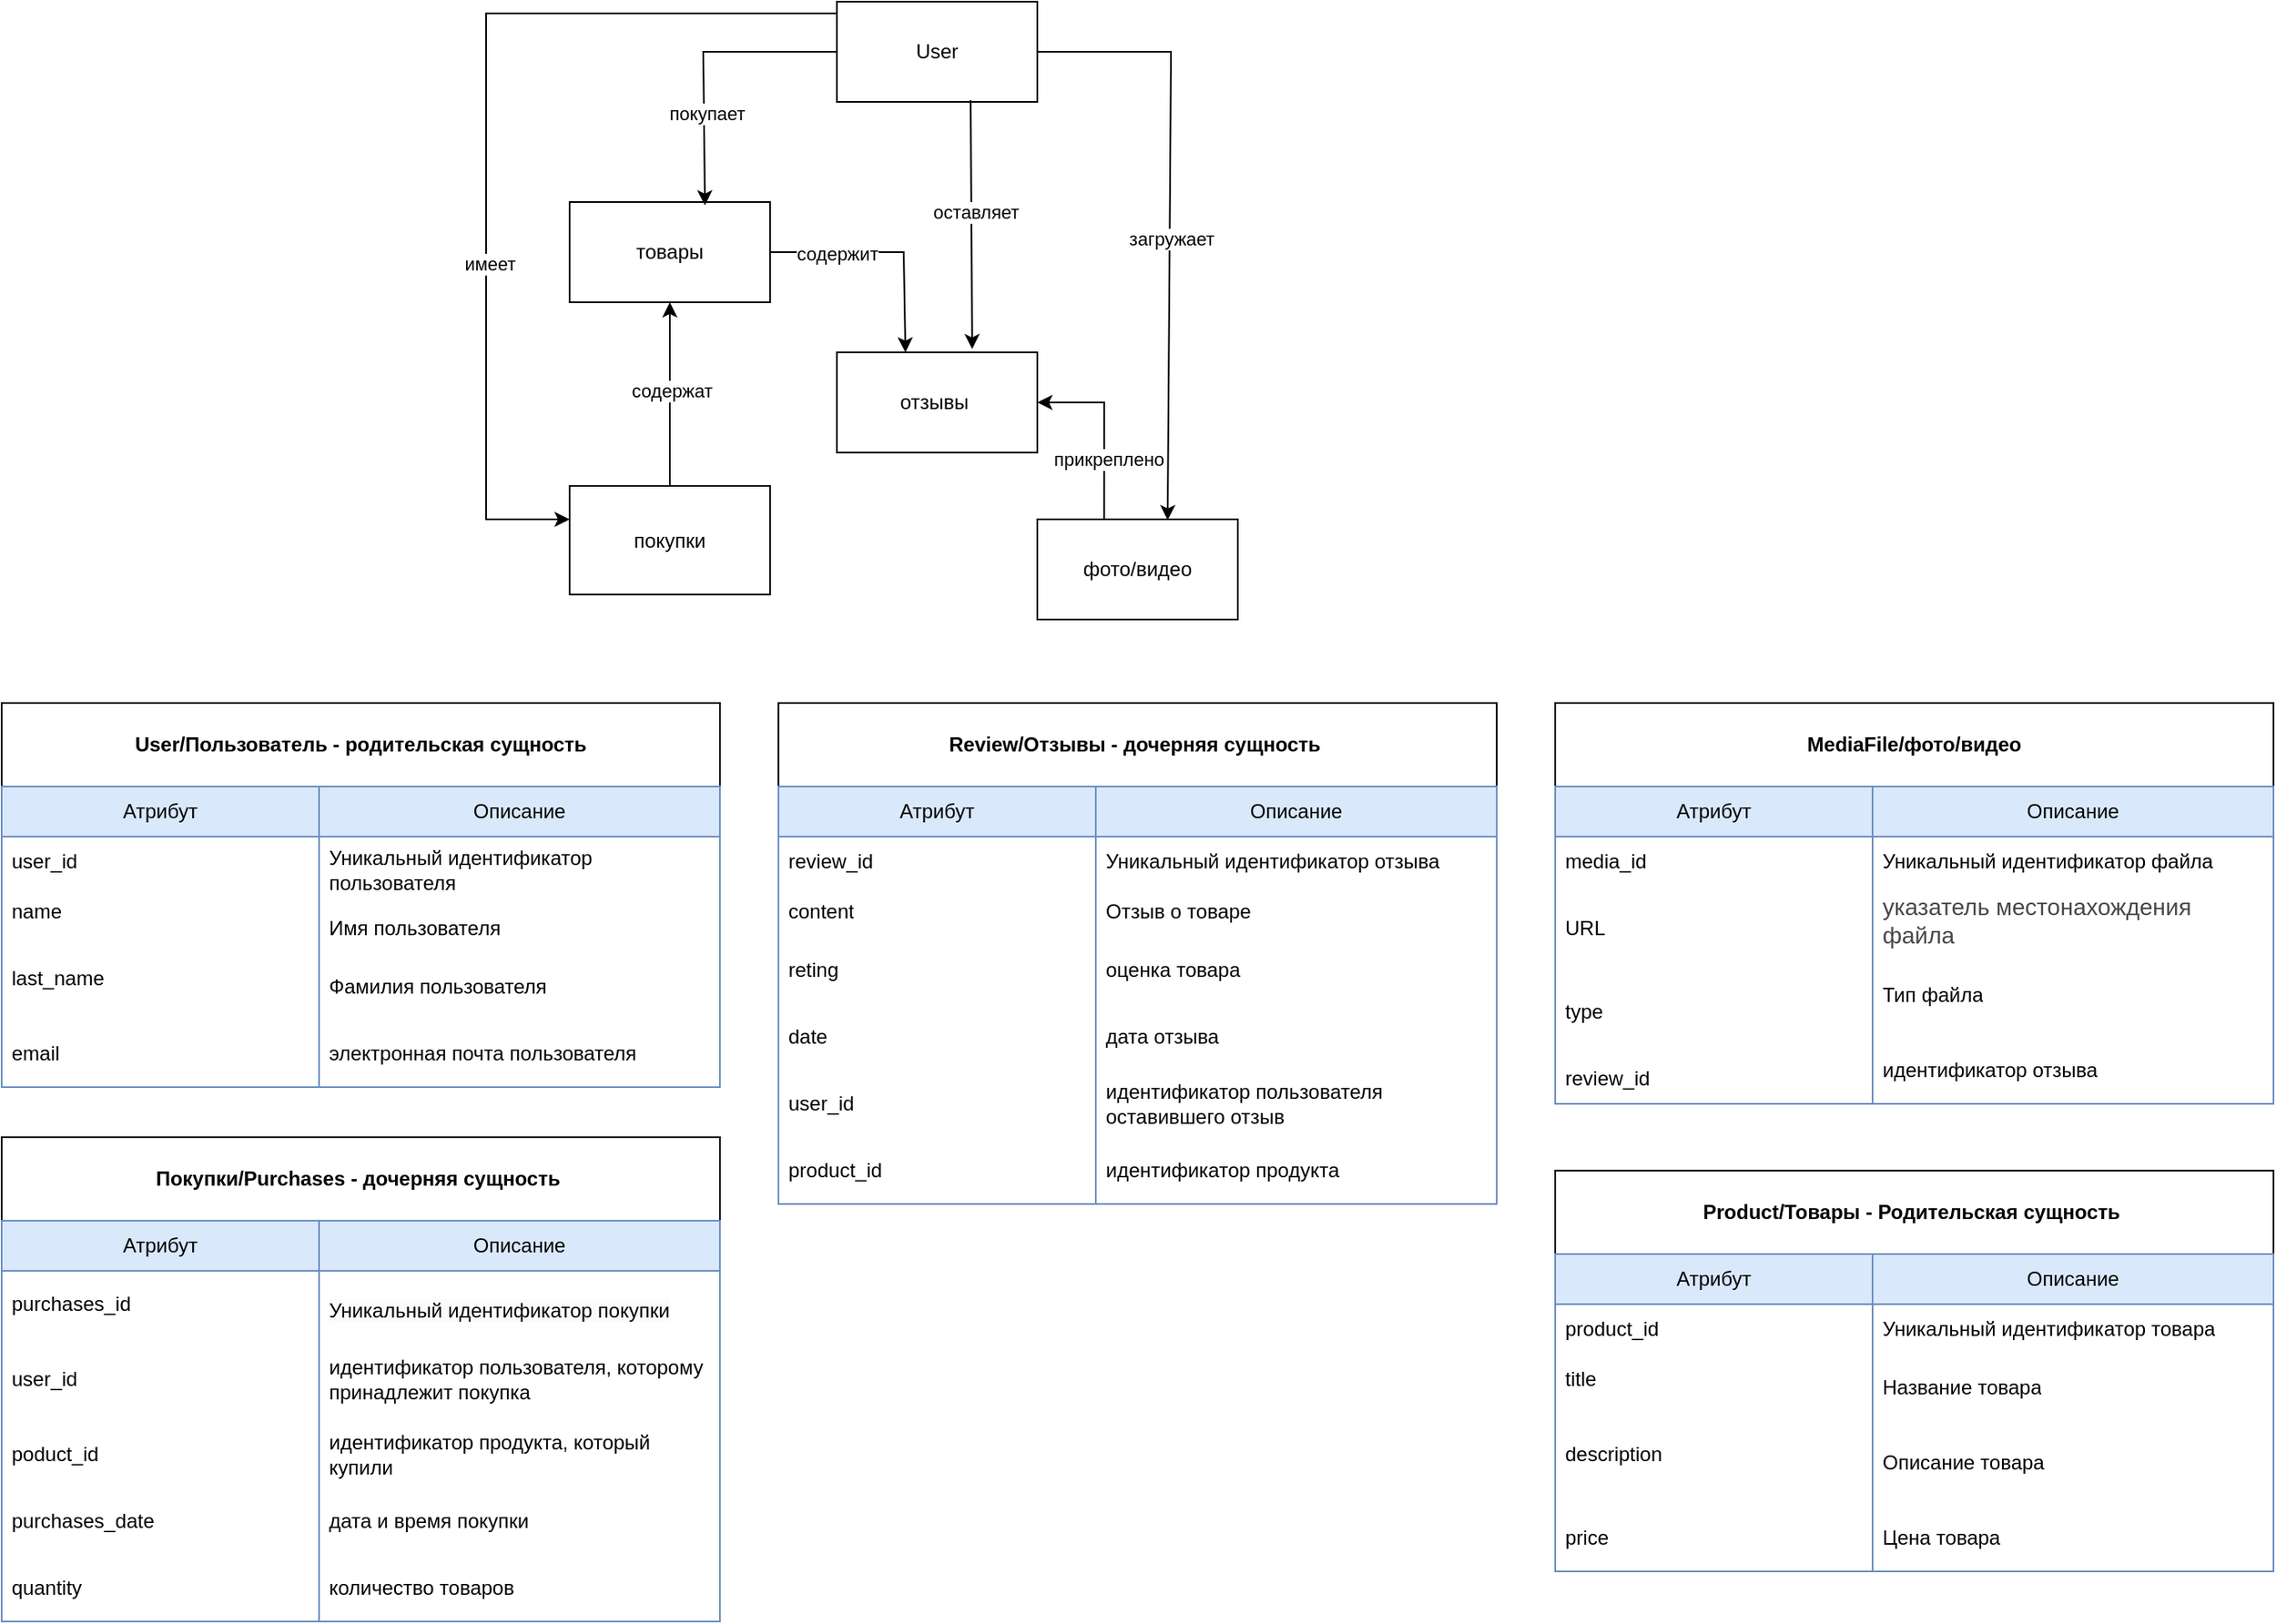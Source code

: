 <mxfile version="24.8.4">
  <diagram name="Страница — 1" id="TGtUsXswCx8yC_RqDV6F">
    <mxGraphModel dx="1434" dy="746" grid="1" gridSize="10" guides="1" tooltips="1" connect="1" arrows="1" fold="1" page="1" pageScale="1" pageWidth="2339" pageHeight="3300" math="0" shadow="0">
      <root>
        <mxCell id="0" />
        <mxCell id="1" parent="0" />
        <mxCell id="MNSN4jUZ-0V3lGfAkd76-1" value="User" style="rounded=0;whiteSpace=wrap;html=1;" vertex="1" parent="1">
          <mxGeometry x="550" y="240" width="120" height="60" as="geometry" />
        </mxCell>
        <mxCell id="MNSN4jUZ-0V3lGfAkd76-2" value="товары" style="rounded=0;whiteSpace=wrap;html=1;" vertex="1" parent="1">
          <mxGeometry x="390" y="360" width="120" height="60" as="geometry" />
        </mxCell>
        <mxCell id="MNSN4jUZ-0V3lGfAkd76-3" value="отзывы&amp;nbsp;" style="rounded=0;whiteSpace=wrap;html=1;" vertex="1" parent="1">
          <mxGeometry x="550" y="450" width="120" height="60" as="geometry" />
        </mxCell>
        <mxCell id="MNSN4jUZ-0V3lGfAkd76-4" value="фото/видео" style="rounded=0;whiteSpace=wrap;html=1;" vertex="1" parent="1">
          <mxGeometry x="670" y="550" width="120" height="60" as="geometry" />
        </mxCell>
        <mxCell id="MNSN4jUZ-0V3lGfAkd76-5" value="" style="endArrow=classic;html=1;rounded=0;exitX=0;exitY=0.5;exitDx=0;exitDy=0;entryX=0.675;entryY=0.033;entryDx=0;entryDy=0;entryPerimeter=0;" edge="1" parent="1" source="MNSN4jUZ-0V3lGfAkd76-1" target="MNSN4jUZ-0V3lGfAkd76-2">
          <mxGeometry width="50" height="50" relative="1" as="geometry">
            <mxPoint x="610" y="460" as="sourcePoint" />
            <mxPoint x="660" y="410" as="targetPoint" />
            <Array as="points">
              <mxPoint x="470" y="270" />
            </Array>
          </mxGeometry>
        </mxCell>
        <mxCell id="MNSN4jUZ-0V3lGfAkd76-6" value="покупает" style="edgeLabel;html=1;align=center;verticalAlign=middle;resizable=0;points=[];" vertex="1" connectable="0" parent="MNSN4jUZ-0V3lGfAkd76-5">
          <mxGeometry x="0.361" y="1" relative="1" as="geometry">
            <mxPoint as="offset" />
          </mxGeometry>
        </mxCell>
        <mxCell id="MNSN4jUZ-0V3lGfAkd76-7" value="" style="endArrow=classic;html=1;rounded=0;exitX=0.667;exitY=0.983;exitDx=0;exitDy=0;exitPerimeter=0;entryX=0.675;entryY=-0.033;entryDx=0;entryDy=0;entryPerimeter=0;" edge="1" parent="1" source="MNSN4jUZ-0V3lGfAkd76-1" target="MNSN4jUZ-0V3lGfAkd76-3">
          <mxGeometry width="50" height="50" relative="1" as="geometry">
            <mxPoint x="610" y="460" as="sourcePoint" />
            <mxPoint x="660" y="410" as="targetPoint" />
          </mxGeometry>
        </mxCell>
        <mxCell id="MNSN4jUZ-0V3lGfAkd76-8" value="оставляет" style="edgeLabel;html=1;align=center;verticalAlign=middle;resizable=0;points=[];" vertex="1" connectable="0" parent="MNSN4jUZ-0V3lGfAkd76-7">
          <mxGeometry x="-0.101" y="2" relative="1" as="geometry">
            <mxPoint as="offset" />
          </mxGeometry>
        </mxCell>
        <mxCell id="MNSN4jUZ-0V3lGfAkd76-9" value="" style="endArrow=classic;html=1;rounded=0;exitX=0.333;exitY=-0.008;exitDx=0;exitDy=0;exitPerimeter=0;entryX=1;entryY=0.5;entryDx=0;entryDy=0;" edge="1" parent="1" source="MNSN4jUZ-0V3lGfAkd76-4" target="MNSN4jUZ-0V3lGfAkd76-3">
          <mxGeometry width="50" height="50" relative="1" as="geometry">
            <mxPoint x="610" y="460" as="sourcePoint" />
            <mxPoint x="670" y="490" as="targetPoint" />
            <Array as="points">
              <mxPoint x="710" y="480" />
            </Array>
          </mxGeometry>
        </mxCell>
        <mxCell id="MNSN4jUZ-0V3lGfAkd76-10" value="&amp;nbsp;прикреплено" style="edgeLabel;html=1;align=center;verticalAlign=middle;resizable=0;points=[];" vertex="1" connectable="0" parent="MNSN4jUZ-0V3lGfAkd76-9">
          <mxGeometry x="-0.351" y="-1" relative="1" as="geometry">
            <mxPoint as="offset" />
          </mxGeometry>
        </mxCell>
        <mxCell id="MNSN4jUZ-0V3lGfAkd76-11" value="" style="endArrow=classic;html=1;rounded=0;exitX=1;exitY=0.5;exitDx=0;exitDy=0;entryX=0.342;entryY=0;entryDx=0;entryDy=0;entryPerimeter=0;" edge="1" parent="1" source="MNSN4jUZ-0V3lGfAkd76-2" target="MNSN4jUZ-0V3lGfAkd76-3">
          <mxGeometry width="50" height="50" relative="1" as="geometry">
            <mxPoint x="520" y="390" as="sourcePoint" />
            <mxPoint x="660" y="410" as="targetPoint" />
            <Array as="points">
              <mxPoint x="590" y="390" />
            </Array>
          </mxGeometry>
        </mxCell>
        <mxCell id="MNSN4jUZ-0V3lGfAkd76-12" value="содержит" style="edgeLabel;html=1;align=center;verticalAlign=middle;resizable=0;points=[];" vertex="1" connectable="0" parent="MNSN4jUZ-0V3lGfAkd76-11">
          <mxGeometry x="-0.429" y="-1" relative="1" as="geometry">
            <mxPoint as="offset" />
          </mxGeometry>
        </mxCell>
        <mxCell id="MNSN4jUZ-0V3lGfAkd76-13" value="" style="endArrow=classic;html=1;rounded=0;exitX=1;exitY=0.5;exitDx=0;exitDy=0;entryX=0.65;entryY=0.008;entryDx=0;entryDy=0;entryPerimeter=0;" edge="1" parent="1" source="MNSN4jUZ-0V3lGfAkd76-1" target="MNSN4jUZ-0V3lGfAkd76-4">
          <mxGeometry width="50" height="50" relative="1" as="geometry">
            <mxPoint x="620" y="540" as="sourcePoint" />
            <mxPoint x="670" y="490" as="targetPoint" />
            <Array as="points">
              <mxPoint x="750" y="270" />
            </Array>
          </mxGeometry>
        </mxCell>
        <mxCell id="MNSN4jUZ-0V3lGfAkd76-14" value="&amp;nbsp; загружает" style="edgeLabel;html=1;align=center;verticalAlign=middle;resizable=0;points=[];" vertex="1" connectable="0" parent="MNSN4jUZ-0V3lGfAkd76-13">
          <mxGeometry x="0.063" y="-2" relative="1" as="geometry">
            <mxPoint as="offset" />
          </mxGeometry>
        </mxCell>
        <mxCell id="MNSN4jUZ-0V3lGfAkd76-15" value="покупки" style="rounded=0;whiteSpace=wrap;html=1;" vertex="1" parent="1">
          <mxGeometry x="390" y="530" width="120" height="65" as="geometry" />
        </mxCell>
        <mxCell id="MNSN4jUZ-0V3lGfAkd76-16" value="" style="endArrow=classic;html=1;rounded=0;jumpStyle=arc;" edge="1" parent="1">
          <mxGeometry width="50" height="50" relative="1" as="geometry">
            <mxPoint x="550" y="247" as="sourcePoint" />
            <mxPoint x="390" y="550" as="targetPoint" />
            <Array as="points">
              <mxPoint x="340" y="247" />
              <mxPoint x="340" y="550" />
            </Array>
          </mxGeometry>
        </mxCell>
        <mxCell id="MNSN4jUZ-0V3lGfAkd76-21" value="имеет" style="edgeLabel;html=1;align=center;verticalAlign=middle;resizable=0;points=[];" vertex="1" connectable="0" parent="MNSN4jUZ-0V3lGfAkd76-16">
          <mxGeometry x="0.278" y="2" relative="1" as="geometry">
            <mxPoint as="offset" />
          </mxGeometry>
        </mxCell>
        <mxCell id="MNSN4jUZ-0V3lGfAkd76-18" value="" style="endArrow=classic;html=1;rounded=0;exitX=0.5;exitY=0;exitDx=0;exitDy=0;entryX=0.5;entryY=1;entryDx=0;entryDy=0;" edge="1" parent="1" source="MNSN4jUZ-0V3lGfAkd76-15" target="MNSN4jUZ-0V3lGfAkd76-2">
          <mxGeometry relative="1" as="geometry">
            <mxPoint x="910" y="500" as="sourcePoint" />
            <mxPoint x="1010" y="500" as="targetPoint" />
          </mxGeometry>
        </mxCell>
        <mxCell id="MNSN4jUZ-0V3lGfAkd76-23" value="содержат" style="edgeLabel;html=1;align=center;verticalAlign=middle;resizable=0;points=[];" vertex="1" connectable="0" parent="MNSN4jUZ-0V3lGfAkd76-18">
          <mxGeometry x="0.036" y="-1" relative="1" as="geometry">
            <mxPoint as="offset" />
          </mxGeometry>
        </mxCell>
        <mxCell id="MNSN4jUZ-0V3lGfAkd76-24" value="User/Пользователь - родительская сущность" style="swimlane;whiteSpace=wrap;html=1;startSize=50;" vertex="1" parent="1">
          <mxGeometry x="50" y="660" width="430" height="230" as="geometry" />
        </mxCell>
        <mxCell id="MNSN4jUZ-0V3lGfAkd76-25" value="Атрибут" style="swimlane;fontStyle=0;childLayout=stackLayout;horizontal=1;startSize=30;horizontalStack=0;resizeParent=1;resizeParentMax=0;resizeLast=0;collapsible=1;marginBottom=0;whiteSpace=wrap;html=1;fillColor=#dae8fc;strokeColor=#6c8ebf;" vertex="1" parent="MNSN4jUZ-0V3lGfAkd76-24">
          <mxGeometry y="50" width="190" height="180" as="geometry" />
        </mxCell>
        <mxCell id="MNSN4jUZ-0V3lGfAkd76-26" value="user_id&amp;nbsp;" style="text;strokeColor=none;fillColor=none;align=left;verticalAlign=middle;spacingLeft=4;spacingRight=4;overflow=hidden;points=[[0,0.5],[1,0.5]];portConstraint=eastwest;rotatable=0;whiteSpace=wrap;html=1;" vertex="1" parent="MNSN4jUZ-0V3lGfAkd76-25">
          <mxGeometry y="30" width="190" height="30" as="geometry" />
        </mxCell>
        <mxCell id="MNSN4jUZ-0V3lGfAkd76-27" value="name" style="text;strokeColor=none;fillColor=none;align=left;verticalAlign=middle;spacingLeft=4;spacingRight=4;overflow=hidden;points=[[0,0.5],[1,0.5]];portConstraint=eastwest;rotatable=0;whiteSpace=wrap;html=1;" vertex="1" parent="MNSN4jUZ-0V3lGfAkd76-25">
          <mxGeometry y="60" width="190" height="30" as="geometry" />
        </mxCell>
        <mxCell id="MNSN4jUZ-0V3lGfAkd76-28" value="last_name" style="text;strokeColor=none;fillColor=none;align=left;verticalAlign=middle;spacingLeft=4;spacingRight=4;overflow=hidden;points=[[0,0.5],[1,0.5]];portConstraint=eastwest;rotatable=0;whiteSpace=wrap;html=1;" vertex="1" parent="MNSN4jUZ-0V3lGfAkd76-25">
          <mxGeometry y="90" width="190" height="50" as="geometry" />
        </mxCell>
        <mxCell id="MNSN4jUZ-0V3lGfAkd76-69" value="email" style="text;strokeColor=none;fillColor=none;align=left;verticalAlign=middle;spacingLeft=4;spacingRight=4;overflow=hidden;points=[[0,0.5],[1,0.5]];portConstraint=eastwest;rotatable=0;whiteSpace=wrap;html=1;" vertex="1" parent="MNSN4jUZ-0V3lGfAkd76-25">
          <mxGeometry y="140" width="190" height="40" as="geometry" />
        </mxCell>
        <mxCell id="MNSN4jUZ-0V3lGfAkd76-29" value="Описание" style="swimlane;fontStyle=0;childLayout=stackLayout;horizontal=1;startSize=30;horizontalStack=0;resizeParent=1;resizeParentMax=0;resizeLast=0;collapsible=1;marginBottom=0;whiteSpace=wrap;html=1;fillColor=#dae8fc;strokeColor=#6c8ebf;" vertex="1" parent="MNSN4jUZ-0V3lGfAkd76-24">
          <mxGeometry x="190" y="50" width="240" height="180" as="geometry" />
        </mxCell>
        <mxCell id="MNSN4jUZ-0V3lGfAkd76-30" value="Уникальный идентификатор пользователя" style="text;strokeColor=none;fillColor=none;align=left;verticalAlign=middle;spacingLeft=4;spacingRight=4;overflow=hidden;points=[[0,0.5],[1,0.5]];portConstraint=eastwest;rotatable=0;whiteSpace=wrap;html=1;" vertex="1" parent="MNSN4jUZ-0V3lGfAkd76-29">
          <mxGeometry y="30" width="240" height="40" as="geometry" />
        </mxCell>
        <mxCell id="MNSN4jUZ-0V3lGfAkd76-31" value="Имя пользователя" style="text;strokeColor=none;fillColor=none;align=left;verticalAlign=middle;spacingLeft=4;spacingRight=4;overflow=hidden;points=[[0,0.5],[1,0.5]];portConstraint=eastwest;rotatable=0;whiteSpace=wrap;html=1;" vertex="1" parent="MNSN4jUZ-0V3lGfAkd76-29">
          <mxGeometry y="70" width="240" height="30" as="geometry" />
        </mxCell>
        <mxCell id="MNSN4jUZ-0V3lGfAkd76-32" value="Фамилия пользователя" style="text;strokeColor=none;fillColor=none;align=left;verticalAlign=middle;spacingLeft=4;spacingRight=4;overflow=hidden;points=[[0,0.5],[1,0.5]];portConstraint=eastwest;rotatable=0;whiteSpace=wrap;html=1;" vertex="1" parent="MNSN4jUZ-0V3lGfAkd76-29">
          <mxGeometry y="100" width="240" height="40" as="geometry" />
        </mxCell>
        <mxCell id="MNSN4jUZ-0V3lGfAkd76-70" value="электронная почта пользователя" style="text;strokeColor=none;fillColor=none;align=left;verticalAlign=middle;spacingLeft=4;spacingRight=4;overflow=hidden;points=[[0,0.5],[1,0.5]];portConstraint=eastwest;rotatable=0;whiteSpace=wrap;html=1;" vertex="1" parent="MNSN4jUZ-0V3lGfAkd76-29">
          <mxGeometry y="140" width="240" height="40" as="geometry" />
        </mxCell>
        <mxCell id="MNSN4jUZ-0V3lGfAkd76-33" value="Product/Товары - Родительская сущность&amp;nbsp;" style="swimlane;whiteSpace=wrap;html=1;startSize=50;" vertex="1" parent="1">
          <mxGeometry x="980" y="940" width="430" height="240" as="geometry" />
        </mxCell>
        <mxCell id="MNSN4jUZ-0V3lGfAkd76-34" value="Атрибут" style="swimlane;fontStyle=0;childLayout=stackLayout;horizontal=1;startSize=30;horizontalStack=0;resizeParent=1;resizeParentMax=0;resizeLast=0;collapsible=1;marginBottom=0;whiteSpace=wrap;html=1;fillColor=#dae8fc;strokeColor=#6c8ebf;" vertex="1" parent="MNSN4jUZ-0V3lGfAkd76-33">
          <mxGeometry y="50" width="190" height="190" as="geometry" />
        </mxCell>
        <mxCell id="MNSN4jUZ-0V3lGfAkd76-35" value="product_id" style="text;strokeColor=none;fillColor=none;align=left;verticalAlign=middle;spacingLeft=4;spacingRight=4;overflow=hidden;points=[[0,0.5],[1,0.5]];portConstraint=eastwest;rotatable=0;whiteSpace=wrap;html=1;" vertex="1" parent="MNSN4jUZ-0V3lGfAkd76-34">
          <mxGeometry y="30" width="190" height="30" as="geometry" />
        </mxCell>
        <mxCell id="MNSN4jUZ-0V3lGfAkd76-36" value="title" style="text;strokeColor=none;fillColor=none;align=left;verticalAlign=middle;spacingLeft=4;spacingRight=4;overflow=hidden;points=[[0,0.5],[1,0.5]];portConstraint=eastwest;rotatable=0;whiteSpace=wrap;html=1;" vertex="1" parent="MNSN4jUZ-0V3lGfAkd76-34">
          <mxGeometry y="60" width="190" height="30" as="geometry" />
        </mxCell>
        <mxCell id="MNSN4jUZ-0V3lGfAkd76-37" value="description" style="text;strokeColor=none;fillColor=none;align=left;verticalAlign=middle;spacingLeft=4;spacingRight=4;overflow=hidden;points=[[0,0.5],[1,0.5]];portConstraint=eastwest;rotatable=0;whiteSpace=wrap;html=1;" vertex="1" parent="MNSN4jUZ-0V3lGfAkd76-34">
          <mxGeometry y="90" width="190" height="60" as="geometry" />
        </mxCell>
        <mxCell id="MNSN4jUZ-0V3lGfAkd76-76" value="price" style="text;strokeColor=none;fillColor=none;align=left;verticalAlign=middle;spacingLeft=4;spacingRight=4;overflow=hidden;points=[[0,0.5],[1,0.5]];portConstraint=eastwest;rotatable=0;whiteSpace=wrap;html=1;" vertex="1" parent="MNSN4jUZ-0V3lGfAkd76-34">
          <mxGeometry y="150" width="190" height="40" as="geometry" />
        </mxCell>
        <mxCell id="MNSN4jUZ-0V3lGfAkd76-38" value="Описание" style="swimlane;fontStyle=0;childLayout=stackLayout;horizontal=1;startSize=30;horizontalStack=0;resizeParent=1;resizeParentMax=0;resizeLast=0;collapsible=1;marginBottom=0;whiteSpace=wrap;html=1;fillColor=#dae8fc;strokeColor=#6c8ebf;" vertex="1" parent="MNSN4jUZ-0V3lGfAkd76-33">
          <mxGeometry x="190" y="50" width="240" height="190" as="geometry" />
        </mxCell>
        <mxCell id="MNSN4jUZ-0V3lGfAkd76-40" value="Уникальный идентификатор товара" style="text;strokeColor=none;fillColor=none;align=left;verticalAlign=middle;spacingLeft=4;spacingRight=4;overflow=hidden;points=[[0,0.5],[1,0.5]];portConstraint=eastwest;rotatable=0;whiteSpace=wrap;html=1;" vertex="1" parent="MNSN4jUZ-0V3lGfAkd76-38">
          <mxGeometry y="30" width="240" height="30" as="geometry" />
        </mxCell>
        <mxCell id="MNSN4jUZ-0V3lGfAkd76-41" value="Название товара" style="text;strokeColor=none;fillColor=none;align=left;verticalAlign=middle;spacingLeft=4;spacingRight=4;overflow=hidden;points=[[0,0.5],[1,0.5]];portConstraint=eastwest;rotatable=0;whiteSpace=wrap;html=1;" vertex="1" parent="MNSN4jUZ-0V3lGfAkd76-38">
          <mxGeometry y="60" width="240" height="40" as="geometry" />
        </mxCell>
        <mxCell id="MNSN4jUZ-0V3lGfAkd76-78" value="Описание товара&amp;nbsp;" style="text;strokeColor=none;fillColor=none;align=left;verticalAlign=middle;spacingLeft=4;spacingRight=4;overflow=hidden;points=[[0,0.5],[1,0.5]];portConstraint=eastwest;rotatable=0;whiteSpace=wrap;html=1;" vertex="1" parent="MNSN4jUZ-0V3lGfAkd76-38">
          <mxGeometry y="100" width="240" height="50" as="geometry" />
        </mxCell>
        <mxCell id="MNSN4jUZ-0V3lGfAkd76-77" value="Цена товара&amp;nbsp;" style="text;strokeColor=none;fillColor=none;align=left;verticalAlign=middle;spacingLeft=4;spacingRight=4;overflow=hidden;points=[[0,0.5],[1,0.5]];portConstraint=eastwest;rotatable=0;whiteSpace=wrap;html=1;" vertex="1" parent="MNSN4jUZ-0V3lGfAkd76-38">
          <mxGeometry y="150" width="240" height="40" as="geometry" />
        </mxCell>
        <mxCell id="MNSN4jUZ-0V3lGfAkd76-42" value="MediaFile/фото/видео" style="swimlane;whiteSpace=wrap;html=1;startSize=50;" vertex="1" parent="1">
          <mxGeometry x="980" y="660" width="430" height="240" as="geometry" />
        </mxCell>
        <mxCell id="MNSN4jUZ-0V3lGfAkd76-43" value="Атрибут" style="swimlane;fontStyle=0;childLayout=stackLayout;horizontal=1;startSize=30;horizontalStack=0;resizeParent=1;resizeParentMax=0;resizeLast=0;collapsible=1;marginBottom=0;whiteSpace=wrap;html=1;fillColor=#dae8fc;strokeColor=#6c8ebf;" vertex="1" parent="MNSN4jUZ-0V3lGfAkd76-42">
          <mxGeometry y="50" width="190" height="190" as="geometry" />
        </mxCell>
        <mxCell id="MNSN4jUZ-0V3lGfAkd76-44" value="media_id&amp;nbsp;" style="text;strokeColor=none;fillColor=none;align=left;verticalAlign=middle;spacingLeft=4;spacingRight=4;overflow=hidden;points=[[0,0.5],[1,0.5]];portConstraint=eastwest;rotatable=0;whiteSpace=wrap;html=1;" vertex="1" parent="MNSN4jUZ-0V3lGfAkd76-43">
          <mxGeometry y="30" width="190" height="30" as="geometry" />
        </mxCell>
        <mxCell id="MNSN4jUZ-0V3lGfAkd76-45" value="URL" style="text;strokeColor=none;fillColor=none;align=left;verticalAlign=middle;spacingLeft=4;spacingRight=4;overflow=hidden;points=[[0,0.5],[1,0.5]];portConstraint=eastwest;rotatable=0;whiteSpace=wrap;html=1;" vertex="1" parent="MNSN4jUZ-0V3lGfAkd76-43">
          <mxGeometry y="60" width="190" height="50" as="geometry" />
        </mxCell>
        <mxCell id="MNSN4jUZ-0V3lGfAkd76-46" value="type" style="text;strokeColor=none;fillColor=none;align=left;verticalAlign=middle;spacingLeft=4;spacingRight=4;overflow=hidden;points=[[0,0.5],[1,0.5]];portConstraint=eastwest;rotatable=0;whiteSpace=wrap;html=1;" vertex="1" parent="MNSN4jUZ-0V3lGfAkd76-43">
          <mxGeometry y="110" width="190" height="50" as="geometry" />
        </mxCell>
        <mxCell id="MNSN4jUZ-0V3lGfAkd76-79" value="review_id" style="text;strokeColor=none;fillColor=none;align=left;verticalAlign=middle;spacingLeft=4;spacingRight=4;overflow=hidden;points=[[0,0.5],[1,0.5]];portConstraint=eastwest;rotatable=0;whiteSpace=wrap;html=1;" vertex="1" parent="MNSN4jUZ-0V3lGfAkd76-43">
          <mxGeometry y="160" width="190" height="30" as="geometry" />
        </mxCell>
        <mxCell id="MNSN4jUZ-0V3lGfAkd76-47" value="Описание" style="swimlane;fontStyle=0;childLayout=stackLayout;horizontal=1;startSize=30;horizontalStack=0;resizeParent=1;resizeParentMax=0;resizeLast=0;collapsible=1;marginBottom=0;whiteSpace=wrap;html=1;fillColor=#dae8fc;strokeColor=#6c8ebf;" vertex="1" parent="MNSN4jUZ-0V3lGfAkd76-42">
          <mxGeometry x="190" y="50" width="240" height="190" as="geometry" />
        </mxCell>
        <mxCell id="MNSN4jUZ-0V3lGfAkd76-48" value="Уникальный идентификатор файла&amp;nbsp;" style="text;strokeColor=none;fillColor=none;align=left;verticalAlign=middle;spacingLeft=4;spacingRight=4;overflow=hidden;points=[[0,0.5],[1,0.5]];portConstraint=eastwest;rotatable=0;whiteSpace=wrap;html=1;" vertex="1" parent="MNSN4jUZ-0V3lGfAkd76-47">
          <mxGeometry y="30" width="240" height="30" as="geometry" />
        </mxCell>
        <mxCell id="MNSN4jUZ-0V3lGfAkd76-49" value="&lt;span style=&quot;color: rgb(71, 71, 71); font-family: Arial, sans-serif; font-size: 14px; background-color: rgb(255, 255, 255);&quot;&gt;указатель местонахождения файла&lt;/span&gt;" style="text;strokeColor=none;fillColor=none;align=left;verticalAlign=middle;spacingLeft=4;spacingRight=4;overflow=hidden;points=[[0,0.5],[1,0.5]];portConstraint=eastwest;rotatable=0;whiteSpace=wrap;html=1;" vertex="1" parent="MNSN4jUZ-0V3lGfAkd76-47">
          <mxGeometry y="60" width="240" height="40" as="geometry" />
        </mxCell>
        <mxCell id="MNSN4jUZ-0V3lGfAkd76-80" value="Тип файла" style="text;strokeColor=none;fillColor=none;align=left;verticalAlign=middle;spacingLeft=4;spacingRight=4;overflow=hidden;points=[[0,0.5],[1,0.5]];portConstraint=eastwest;rotatable=0;whiteSpace=wrap;html=1;" vertex="1" parent="MNSN4jUZ-0V3lGfAkd76-47">
          <mxGeometry y="100" width="240" height="50" as="geometry" />
        </mxCell>
        <mxCell id="MNSN4jUZ-0V3lGfAkd76-50" value="идентификатор отзыва" style="text;strokeColor=none;fillColor=none;align=left;verticalAlign=middle;spacingLeft=4;spacingRight=4;overflow=hidden;points=[[0,0.5],[1,0.5]];portConstraint=eastwest;rotatable=0;whiteSpace=wrap;html=1;" vertex="1" parent="MNSN4jUZ-0V3lGfAkd76-47">
          <mxGeometry y="150" width="240" height="40" as="geometry" />
        </mxCell>
        <mxCell id="MNSN4jUZ-0V3lGfAkd76-51" value="Review/Отзывы - дочерняя сущность&amp;nbsp;" style="swimlane;whiteSpace=wrap;html=1;startSize=50;" vertex="1" parent="1">
          <mxGeometry x="515" y="660" width="430" height="300" as="geometry" />
        </mxCell>
        <mxCell id="MNSN4jUZ-0V3lGfAkd76-52" value="Атрибут" style="swimlane;fontStyle=0;childLayout=stackLayout;horizontal=1;startSize=30;horizontalStack=0;resizeParent=1;resizeParentMax=0;resizeLast=0;collapsible=1;marginBottom=0;whiteSpace=wrap;html=1;fillColor=#dae8fc;strokeColor=#6c8ebf;" vertex="1" parent="MNSN4jUZ-0V3lGfAkd76-51">
          <mxGeometry y="50" width="190" height="250" as="geometry" />
        </mxCell>
        <mxCell id="MNSN4jUZ-0V3lGfAkd76-53" value="review_id&amp;nbsp;" style="text;strokeColor=none;fillColor=none;align=left;verticalAlign=middle;spacingLeft=4;spacingRight=4;overflow=hidden;points=[[0,0.5],[1,0.5]];portConstraint=eastwest;rotatable=0;whiteSpace=wrap;html=1;" vertex="1" parent="MNSN4jUZ-0V3lGfAkd76-52">
          <mxGeometry y="30" width="190" height="30" as="geometry" />
        </mxCell>
        <mxCell id="MNSN4jUZ-0V3lGfAkd76-54" value="content" style="text;strokeColor=none;fillColor=none;align=left;verticalAlign=middle;spacingLeft=4;spacingRight=4;overflow=hidden;points=[[0,0.5],[1,0.5]];portConstraint=eastwest;rotatable=0;whiteSpace=wrap;html=1;" vertex="1" parent="MNSN4jUZ-0V3lGfAkd76-52">
          <mxGeometry y="60" width="190" height="30" as="geometry" />
        </mxCell>
        <mxCell id="MNSN4jUZ-0V3lGfAkd76-83" value="reting" style="text;strokeColor=none;fillColor=none;align=left;verticalAlign=middle;spacingLeft=4;spacingRight=4;overflow=hidden;points=[[0,0.5],[1,0.5]];portConstraint=eastwest;rotatable=0;whiteSpace=wrap;html=1;fontFamily=Helvetica;fontSize=12;fontColor=default;" vertex="1" parent="MNSN4jUZ-0V3lGfAkd76-52">
          <mxGeometry y="90" width="190" height="40" as="geometry" />
        </mxCell>
        <mxCell id="MNSN4jUZ-0V3lGfAkd76-82" value="date" style="text;strokeColor=none;fillColor=none;align=left;verticalAlign=middle;spacingLeft=4;spacingRight=4;overflow=hidden;points=[[0,0.5],[1,0.5]];portConstraint=eastwest;rotatable=0;whiteSpace=wrap;html=1;fontFamily=Helvetica;fontSize=12;fontColor=default;" vertex="1" parent="MNSN4jUZ-0V3lGfAkd76-52">
          <mxGeometry y="130" width="190" height="40" as="geometry" />
        </mxCell>
        <mxCell id="MNSN4jUZ-0V3lGfAkd76-81" value="user_id" style="text;strokeColor=none;fillColor=none;align=left;verticalAlign=middle;spacingLeft=4;spacingRight=4;overflow=hidden;points=[[0,0.5],[1,0.5]];portConstraint=eastwest;rotatable=0;whiteSpace=wrap;html=1;fontFamily=Helvetica;fontSize=12;fontColor=default;" vertex="1" parent="MNSN4jUZ-0V3lGfAkd76-52">
          <mxGeometry y="170" width="190" height="40" as="geometry" />
        </mxCell>
        <mxCell id="MNSN4jUZ-0V3lGfAkd76-55" value="product_id" style="text;strokeColor=none;fillColor=none;align=left;verticalAlign=middle;spacingLeft=4;spacingRight=4;overflow=hidden;points=[[0,0.5],[1,0.5]];portConstraint=eastwest;rotatable=0;whiteSpace=wrap;html=1;fontFamily=Helvetica;fontSize=12;fontColor=default;" vertex="1" parent="MNSN4jUZ-0V3lGfAkd76-52">
          <mxGeometry y="210" width="190" height="40" as="geometry" />
        </mxCell>
        <mxCell id="MNSN4jUZ-0V3lGfAkd76-56" value="Описание" style="swimlane;fontStyle=0;childLayout=stackLayout;horizontal=1;startSize=30;horizontalStack=0;resizeParent=1;resizeParentMax=0;resizeLast=0;collapsible=1;marginBottom=0;whiteSpace=wrap;html=1;fillColor=#dae8fc;strokeColor=#6c8ebf;" vertex="1" parent="MNSN4jUZ-0V3lGfAkd76-51">
          <mxGeometry x="190" y="50" width="240" height="250" as="geometry" />
        </mxCell>
        <mxCell id="MNSN4jUZ-0V3lGfAkd76-57" value="Уникальный идентификатор отзыва&amp;nbsp;" style="text;strokeColor=none;fillColor=none;align=left;verticalAlign=middle;spacingLeft=4;spacingRight=4;overflow=hidden;points=[[0,0.5],[1,0.5]];portConstraint=eastwest;rotatable=0;whiteSpace=wrap;html=1;" vertex="1" parent="MNSN4jUZ-0V3lGfAkd76-56">
          <mxGeometry y="30" width="240" height="30" as="geometry" />
        </mxCell>
        <mxCell id="MNSN4jUZ-0V3lGfAkd76-58" value="Отзыв о товаре" style="text;strokeColor=none;fillColor=none;align=left;verticalAlign=middle;spacingLeft=4;spacingRight=4;overflow=hidden;points=[[0,0.5],[1,0.5]];portConstraint=eastwest;rotatable=0;whiteSpace=wrap;html=1;" vertex="1" parent="MNSN4jUZ-0V3lGfAkd76-56">
          <mxGeometry y="60" width="240" height="30" as="geometry" />
        </mxCell>
        <mxCell id="MNSN4jUZ-0V3lGfAkd76-86" value="оценка товара" style="text;strokeColor=none;fillColor=none;align=left;verticalAlign=middle;spacingLeft=4;spacingRight=4;overflow=hidden;points=[[0,0.5],[1,0.5]];portConstraint=eastwest;rotatable=0;whiteSpace=wrap;html=1;fontFamily=Helvetica;fontSize=12;fontColor=default;" vertex="1" parent="MNSN4jUZ-0V3lGfAkd76-56">
          <mxGeometry y="90" width="240" height="40" as="geometry" />
        </mxCell>
        <mxCell id="MNSN4jUZ-0V3lGfAkd76-85" value="дата отзыва" style="text;strokeColor=none;fillColor=none;align=left;verticalAlign=middle;spacingLeft=4;spacingRight=4;overflow=hidden;points=[[0,0.5],[1,0.5]];portConstraint=eastwest;rotatable=0;whiteSpace=wrap;html=1;fontFamily=Helvetica;fontSize=12;fontColor=default;" vertex="1" parent="MNSN4jUZ-0V3lGfAkd76-56">
          <mxGeometry y="130" width="240" height="40" as="geometry" />
        </mxCell>
        <mxCell id="MNSN4jUZ-0V3lGfAkd76-84" value="идентификатор пользователя оставившего отзыв" style="text;strokeColor=none;fillColor=none;align=left;verticalAlign=middle;spacingLeft=4;spacingRight=4;overflow=hidden;points=[[0,0.5],[1,0.5]];portConstraint=eastwest;rotatable=0;whiteSpace=wrap;html=1;fontFamily=Helvetica;fontSize=12;fontColor=default;" vertex="1" parent="MNSN4jUZ-0V3lGfAkd76-56">
          <mxGeometry y="170" width="240" height="40" as="geometry" />
        </mxCell>
        <mxCell id="MNSN4jUZ-0V3lGfAkd76-59" value="идентификатор продукта" style="text;strokeColor=none;fillColor=none;align=left;verticalAlign=middle;spacingLeft=4;spacingRight=4;overflow=hidden;points=[[0,0.5],[1,0.5]];portConstraint=eastwest;rotatable=0;whiteSpace=wrap;html=1;" vertex="1" parent="MNSN4jUZ-0V3lGfAkd76-56">
          <mxGeometry y="210" width="240" height="40" as="geometry" />
        </mxCell>
        <mxCell id="MNSN4jUZ-0V3lGfAkd76-60" value="Покупки/Purchases - дочерняя сущность&amp;nbsp;" style="swimlane;whiteSpace=wrap;html=1;startSize=50;" vertex="1" parent="1">
          <mxGeometry x="50" y="920" width="430" height="290" as="geometry" />
        </mxCell>
        <mxCell id="MNSN4jUZ-0V3lGfAkd76-61" value="Атрибут" style="swimlane;fontStyle=0;childLayout=stackLayout;horizontal=1;startSize=30;horizontalStack=0;resizeParent=1;resizeParentMax=0;resizeLast=0;collapsible=1;marginBottom=0;whiteSpace=wrap;html=1;fillColor=#dae8fc;strokeColor=#6c8ebf;" vertex="1" parent="MNSN4jUZ-0V3lGfAkd76-60">
          <mxGeometry y="50" width="190" height="240" as="geometry" />
        </mxCell>
        <mxCell id="MNSN4jUZ-0V3lGfAkd76-62" value="purchases_id" style="text;strokeColor=none;fillColor=none;align=left;verticalAlign=middle;spacingLeft=4;spacingRight=4;overflow=hidden;points=[[0,0.5],[1,0.5]];portConstraint=eastwest;rotatable=0;whiteSpace=wrap;html=1;" vertex="1" parent="MNSN4jUZ-0V3lGfAkd76-61">
          <mxGeometry y="30" width="190" height="40" as="geometry" />
        </mxCell>
        <mxCell id="MNSN4jUZ-0V3lGfAkd76-63" value="user_id" style="text;strokeColor=none;fillColor=none;align=left;verticalAlign=middle;spacingLeft=4;spacingRight=4;overflow=hidden;points=[[0,0.5],[1,0.5]];portConstraint=eastwest;rotatable=0;whiteSpace=wrap;html=1;" vertex="1" parent="MNSN4jUZ-0V3lGfAkd76-61">
          <mxGeometry y="70" width="190" height="50" as="geometry" />
        </mxCell>
        <mxCell id="MNSN4jUZ-0V3lGfAkd76-64" value="poduct_id" style="text;strokeColor=none;fillColor=none;align=left;verticalAlign=middle;spacingLeft=4;spacingRight=4;overflow=hidden;points=[[0,0.5],[1,0.5]];portConstraint=eastwest;rotatable=0;whiteSpace=wrap;html=1;" vertex="1" parent="MNSN4jUZ-0V3lGfAkd76-61">
          <mxGeometry y="120" width="190" height="40" as="geometry" />
        </mxCell>
        <mxCell id="MNSN4jUZ-0V3lGfAkd76-71" value="purchases_date" style="text;strokeColor=none;fillColor=none;align=left;verticalAlign=middle;spacingLeft=4;spacingRight=4;overflow=hidden;points=[[0,0.5],[1,0.5]];portConstraint=eastwest;rotatable=0;whiteSpace=wrap;html=1;" vertex="1" parent="MNSN4jUZ-0V3lGfAkd76-61">
          <mxGeometry y="160" width="190" height="40" as="geometry" />
        </mxCell>
        <mxCell id="MNSN4jUZ-0V3lGfAkd76-72" value="quantity" style="text;strokeColor=none;fillColor=none;align=left;verticalAlign=middle;spacingLeft=4;spacingRight=4;overflow=hidden;points=[[0,0.5],[1,0.5]];portConstraint=eastwest;rotatable=0;whiteSpace=wrap;html=1;" vertex="1" parent="MNSN4jUZ-0V3lGfAkd76-61">
          <mxGeometry y="200" width="190" height="40" as="geometry" />
        </mxCell>
        <mxCell id="MNSN4jUZ-0V3lGfAkd76-65" value="Описание" style="swimlane;fontStyle=0;childLayout=stackLayout;horizontal=1;startSize=30;horizontalStack=0;resizeParent=1;resizeParentMax=0;resizeLast=0;collapsible=1;marginBottom=0;whiteSpace=wrap;html=1;fillColor=#dae8fc;strokeColor=#6c8ebf;" vertex="1" parent="MNSN4jUZ-0V3lGfAkd76-60">
          <mxGeometry x="190" y="50" width="240" height="240" as="geometry" />
        </mxCell>
        <mxCell id="MNSN4jUZ-0V3lGfAkd76-67" value="&lt;br&gt;&lt;span style=&quot;color: rgb(0, 0, 0); font-family: Helvetica; font-size: 12px; font-style: normal; font-variant-ligatures: normal; font-variant-caps: normal; font-weight: 400; letter-spacing: normal; orphans: 2; text-align: left; text-indent: 0px; text-transform: none; widows: 2; word-spacing: 0px; -webkit-text-stroke-width: 0px; white-space: normal; background-color: rgb(251, 251, 251); text-decoration-thickness: initial; text-decoration-style: initial; text-decoration-color: initial; display: inline !important; float: none;&quot;&gt;Уникальный идентификатор покупки&lt;/span&gt;&lt;div&gt;&lt;br/&gt;&lt;/div&gt;" style="text;strokeColor=none;fillColor=none;align=left;verticalAlign=middle;spacingLeft=4;spacingRight=4;overflow=hidden;points=[[0,0.5],[1,0.5]];portConstraint=eastwest;rotatable=0;whiteSpace=wrap;html=1;" vertex="1" parent="MNSN4jUZ-0V3lGfAkd76-65">
          <mxGeometry y="30" width="240" height="40" as="geometry" />
        </mxCell>
        <mxCell id="MNSN4jUZ-0V3lGfAkd76-68" value="идентификатор пользователя, которому принадлежит покупка" style="text;strokeColor=none;fillColor=none;align=left;verticalAlign=middle;spacingLeft=4;spacingRight=4;overflow=hidden;points=[[0,0.5],[1,0.5]];portConstraint=eastwest;rotatable=0;whiteSpace=wrap;html=1;" vertex="1" parent="MNSN4jUZ-0V3lGfAkd76-65">
          <mxGeometry y="70" width="240" height="50" as="geometry" />
        </mxCell>
        <mxCell id="MNSN4jUZ-0V3lGfAkd76-74" value="идентификатор продукта, который купили" style="text;strokeColor=none;fillColor=none;align=left;verticalAlign=middle;spacingLeft=4;spacingRight=4;overflow=hidden;points=[[0,0.5],[1,0.5]];portConstraint=eastwest;rotatable=0;whiteSpace=wrap;html=1;" vertex="1" parent="MNSN4jUZ-0V3lGfAkd76-65">
          <mxGeometry y="120" width="240" height="40" as="geometry" />
        </mxCell>
        <mxCell id="MNSN4jUZ-0V3lGfAkd76-73" value="дата и время покупки&amp;nbsp;" style="text;strokeColor=none;fillColor=none;align=left;verticalAlign=middle;spacingLeft=4;spacingRight=4;overflow=hidden;points=[[0,0.5],[1,0.5]];portConstraint=eastwest;rotatable=0;whiteSpace=wrap;html=1;" vertex="1" parent="MNSN4jUZ-0V3lGfAkd76-65">
          <mxGeometry y="160" width="240" height="40" as="geometry" />
        </mxCell>
        <mxCell id="MNSN4jUZ-0V3lGfAkd76-75" value="количество товаров&amp;nbsp;" style="text;strokeColor=none;fillColor=none;align=left;verticalAlign=middle;spacingLeft=4;spacingRight=4;overflow=hidden;points=[[0,0.5],[1,0.5]];portConstraint=eastwest;rotatable=0;whiteSpace=wrap;html=1;" vertex="1" parent="MNSN4jUZ-0V3lGfAkd76-65">
          <mxGeometry y="200" width="240" height="40" as="geometry" />
        </mxCell>
      </root>
    </mxGraphModel>
  </diagram>
</mxfile>
